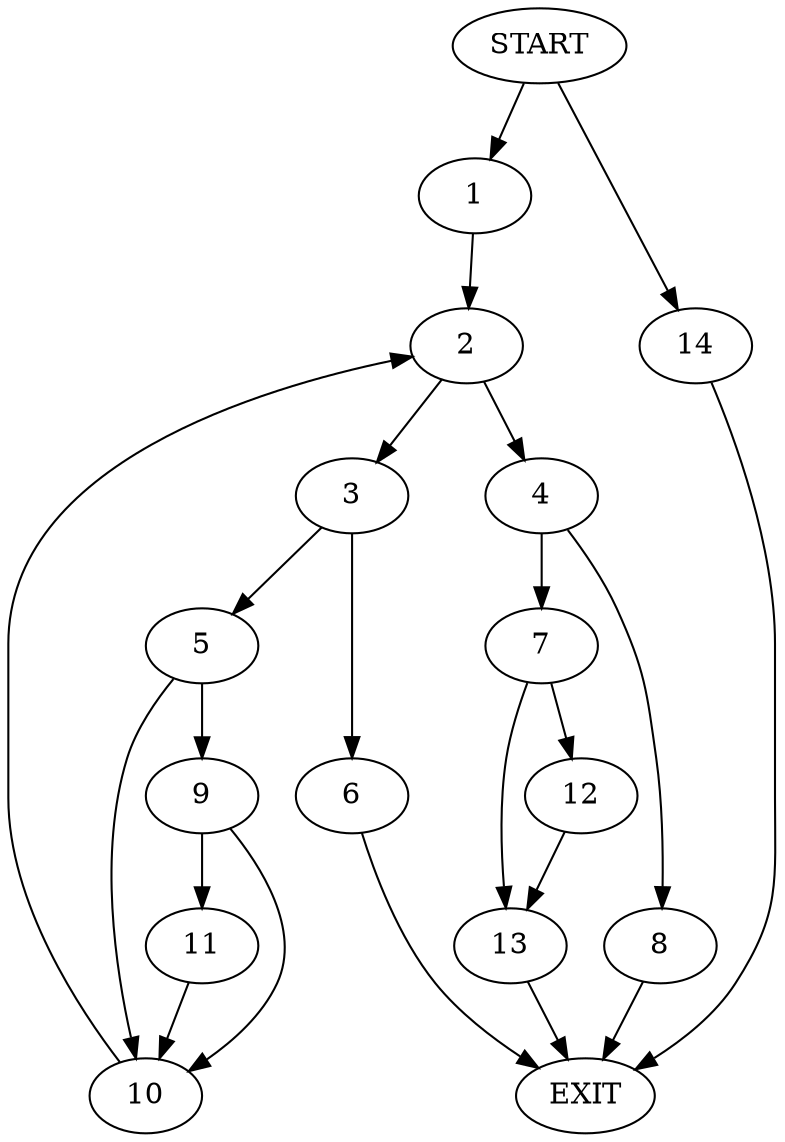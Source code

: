 digraph {
0 [label="START"]
15 [label="EXIT"]
0 -> 1
1 -> 2
2 -> 3
2 -> 4
3 -> 5
3 -> 6
4 -> 7
4 -> 8
5 -> 9
5 -> 10
6 -> 15
9 -> 11
9 -> 10
10 -> 2
11 -> 10
8 -> 15
7 -> 12
7 -> 13
12 -> 13
13 -> 15
0 -> 14
14 -> 15
}
